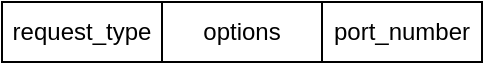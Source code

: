 <mxfile version="16.5.2" type="device"><diagram id="brxmgrUAlO9N5RjUtqI-" name="Page-1"><mxGraphModel dx="861" dy="470" grid="1" gridSize="10" guides="1" tooltips="1" connect="1" arrows="1" fold="1" page="1" pageScale="1" pageWidth="827" pageHeight="1169" math="0" shadow="0"><root><mxCell id="0"/><mxCell id="1" parent="0"/><mxCell id="Iaqkttn-TCn9hh3ffzJB-1" value="request_type" style="rounded=0;whiteSpace=wrap;html=1;" parent="1" vertex="1"><mxGeometry x="130" y="460" width="80" height="30" as="geometry"/></mxCell><mxCell id="P_Bn8xM04Vx8crxjMEfl-1" value="options" style="rounded=0;whiteSpace=wrap;html=1;" vertex="1" parent="1"><mxGeometry x="210" y="460" width="80" height="30" as="geometry"/></mxCell><mxCell id="P_Bn8xM04Vx8crxjMEfl-2" value="port_number" style="rounded=0;whiteSpace=wrap;html=1;" vertex="1" parent="1"><mxGeometry x="290" y="460" width="80" height="30" as="geometry"/></mxCell></root></mxGraphModel></diagram></mxfile>